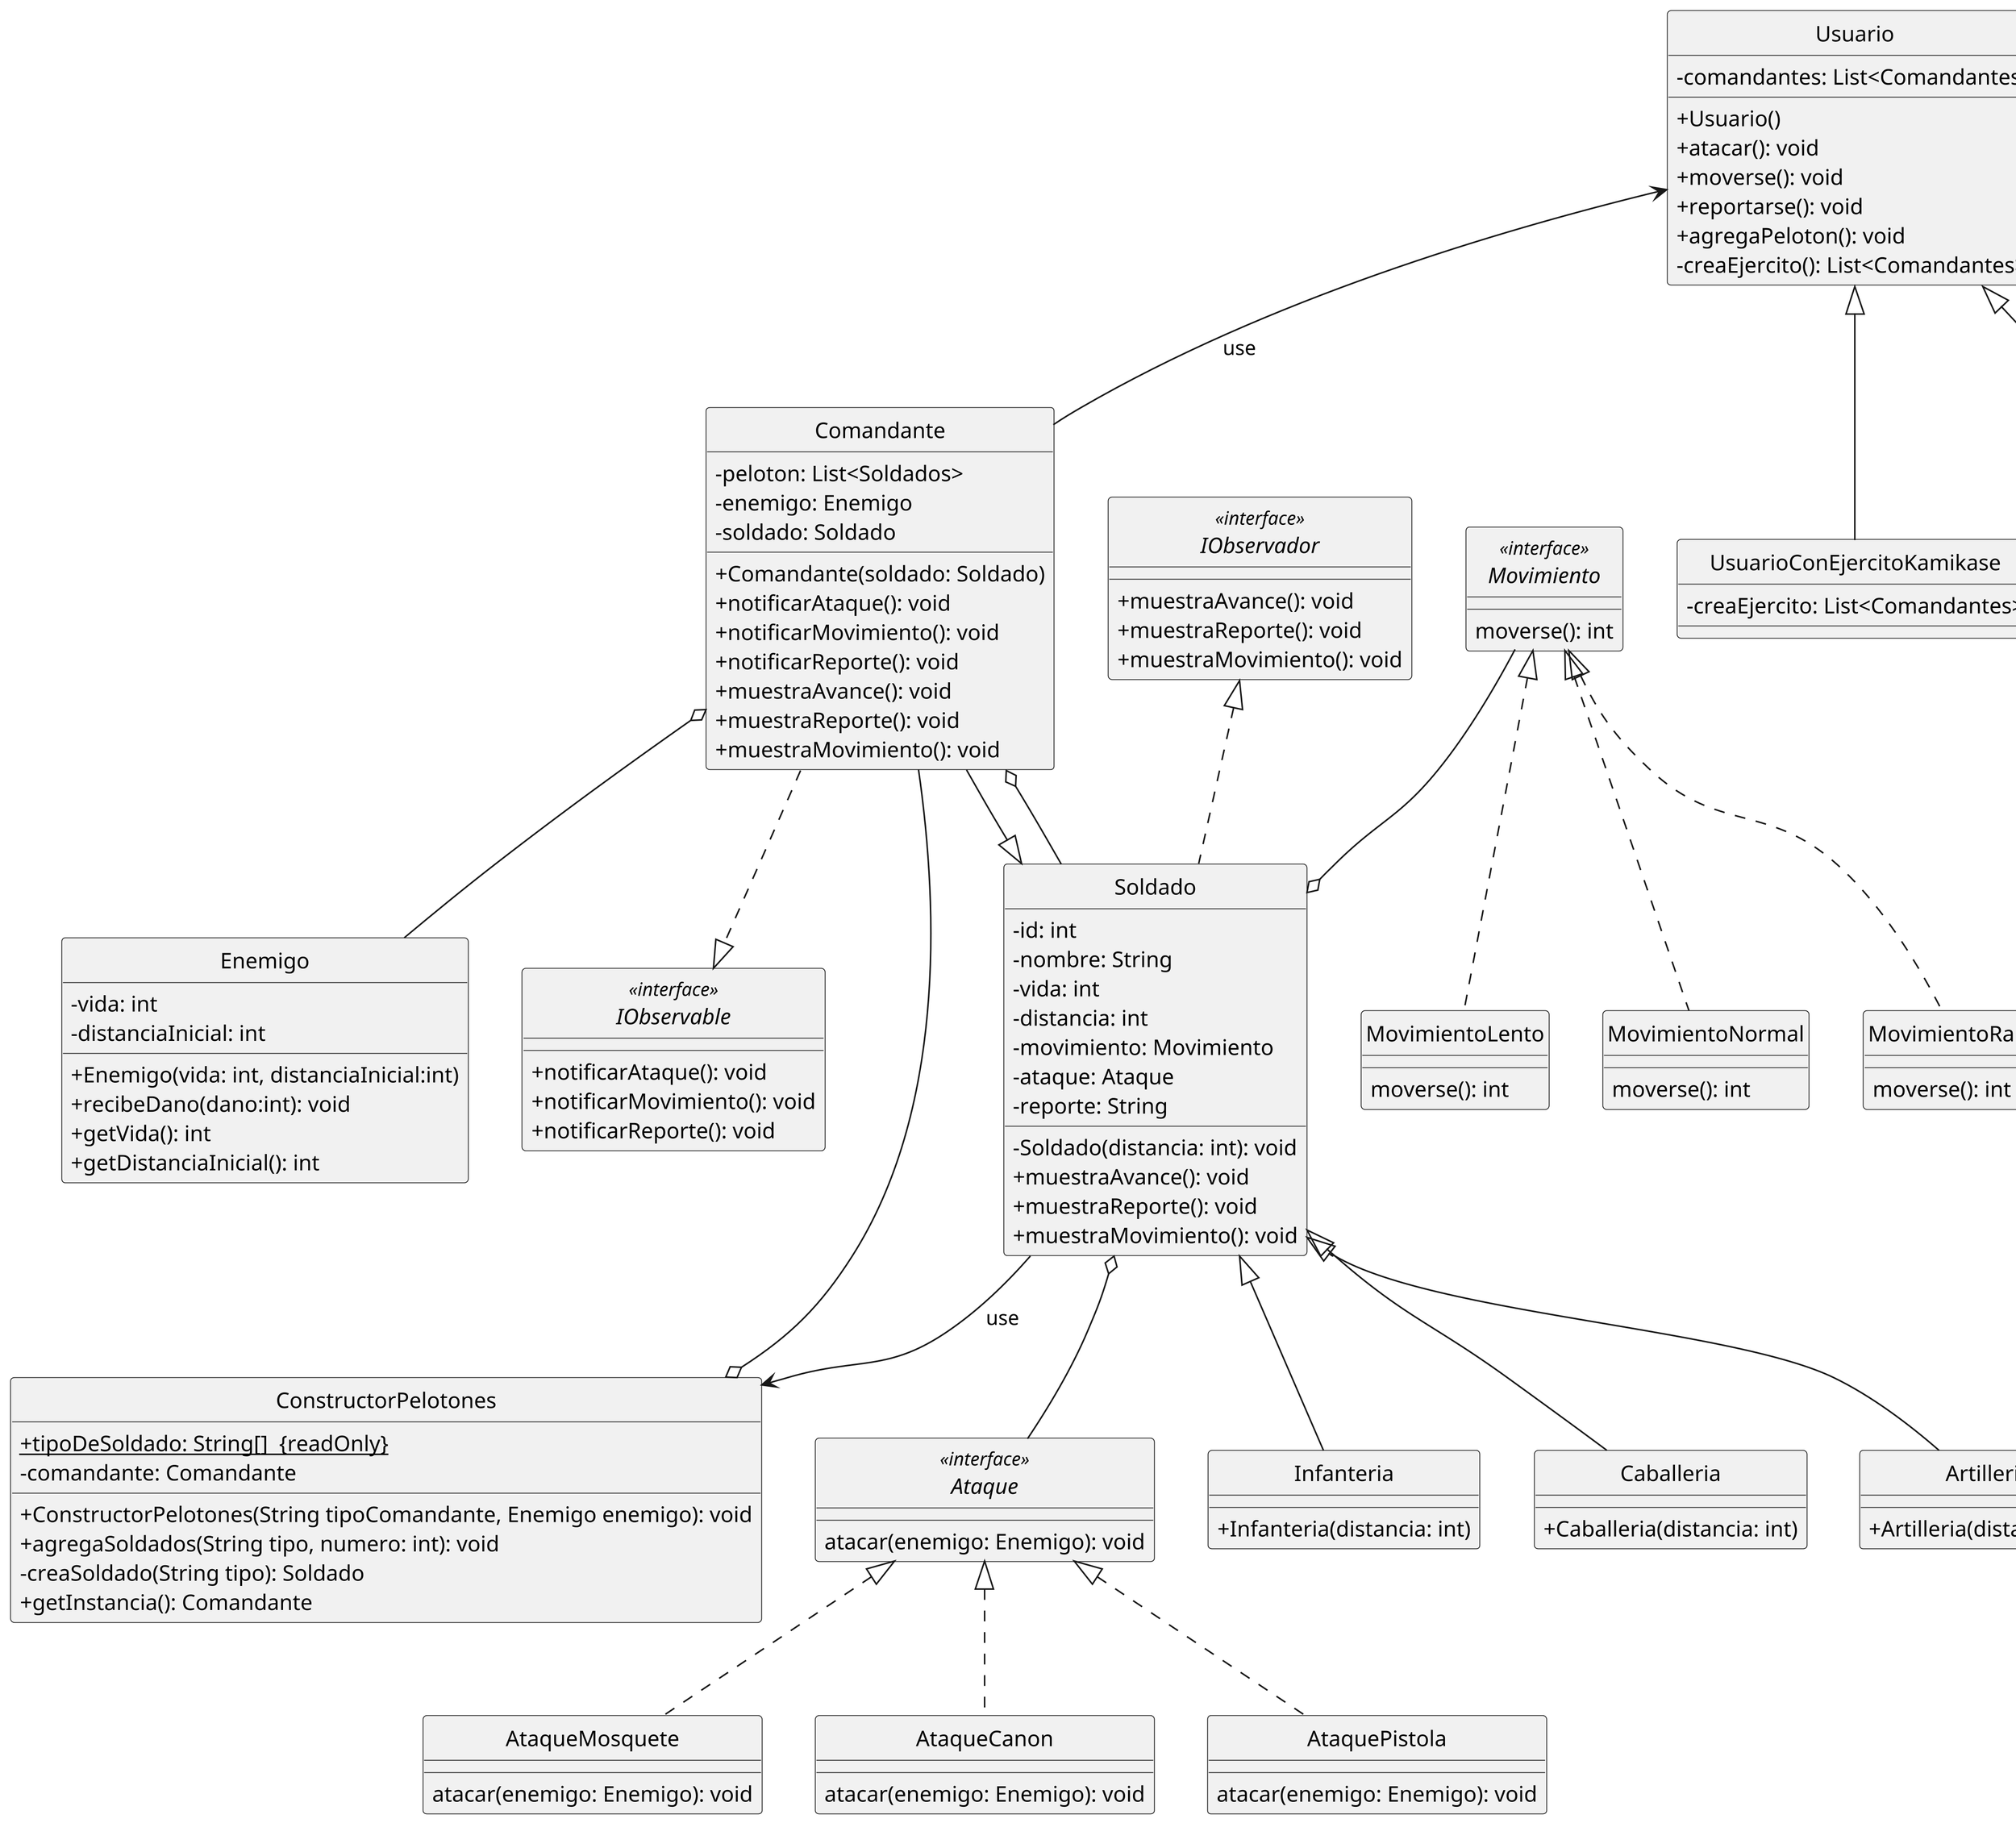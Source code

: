 @startuml DiagramaClases
skinparam dpi 300
skinparam classAttributeIconSize 0
hide circle
/'-----Clases y subclases de soldado----'/
class Soldado {
    -id: int
    -nombre: String
    -vida: int
    -distancia: int
    -movimiento: Movimiento
    -ataque: Ataque
    -reporte: String
    /'-----Metodos----'/
    -Soldado(distancia: int): void
    +muestraAvance(): void
    +muestraReporte(): void
    +muestraMovimiento(): void
}

class Infanteria{
    +Infanteria(distancia: int)
}


class Caballeria{
    +Caballeria(distancia: int)
}

class Artilleria{
    +Artilleria(distancia: int)
}

Soldado <|-- Infanteria
Soldado <|-- Caballeria
Soldado <|-- Artilleria

/'-----Strategy Movimiento----'/
interface Movimiento<<interface>>{
    moverse(): int
}

class MovimientoLento{
    moverse(): int
}

class MovimientoNormal{
    moverse(): int
}

class MovimientoRapido{
    moverse(): int
}
Movimiento <|.. MovimientoLento
Movimiento <|.. MovimientoNormal
Movimiento <|.. MovimientoRapido

Movimiento --o Soldado

/'-----Strategy Ataque----'/
interface Ataque<<interface>>{
    atacar(enemigo: Enemigo): void
}

class AtaqueMosquete{
    atacar(enemigo: Enemigo): void
}

class AtaqueCanon{
    atacar(enemigo: Enemigo): void
}

class AtaquePistola{
    atacar(enemigo: Enemigo): void
}

Ataque <|.. AtaqueMosquete
Ataque <|.. AtaqueCanon
Ataque <|.. AtaquePistola

Soldado o-- Ataque

/'-----Comandante----'/

class Comandante{
    -peloton: List<Soldados>
    -enemigo: Enemigo
    -soldado: Soldado
    +Comandante(soldado: Soldado)
    +notificarAtaque(): void
    +notificarMovimiento(): void
    +notificarReporte(): void
    +muestraAvance(): void
    +muestraReporte(): void
    +muestraMovimiento(): void
}

class Enemigo{
    -vida: int
    -distanciaInicial: int
    +Enemigo(vida: int, distanciaInicial:int)
    +recibeDano(dano:int): void
    +getVida(): int
    +getDistanciaInicial(): int
}

interface IObservable<<interface>>{
    +notificarAtaque(): void
    +notificarMovimiento(): void
    +notificarReporte(): void
}

interface IObservador<<interface>>{
    +muestraAvance(): void
    +muestraReporte(): void
    +muestraMovimiento(): void
}

Comandante --|> Soldado
Comandante o-- Soldado
Comandante ..|> IObservable
IObservador <|.. Soldado
Comandante o-- Enemigo

/'-----BuilderPelotones----'/

class ConstructorPelotones{
    +{static}tipoDeSoldado: String[]  {readOnly}
    -comandante: Comandante
    +ConstructorPelotones(String tipoComandante, Enemigo enemigo): void
    +agregaSoldados(String tipo, numero: int): void
    -creaSoldado(String tipo): Soldado
    +getInstancia(): Comandante
}

Comandante --o ConstructorPelotones 
Soldado -->ConstructorPelotones :use

class Usuario{
    -comandantes: List<Comandantes>
    +Usuario()
    +atacar(): void
    +moverse(): void
    +reportarse(): void
    +agregaPeloton(): void
    -creaEjercito(): List<Comandantes>
}

class UsuarioConEjercitoKamikase{
    -creaEjercito: List<Comandantes>
}


class UsuarioConEjercitoExplorador{
    -creaEjercito: List<Comandantes>
}
Usuario <-- Comandante: use 
Usuario <|-- UsuarioConEjercitoKamikase
Usuario <|-- UsuarioConEjercitoExplorador 
@enduml